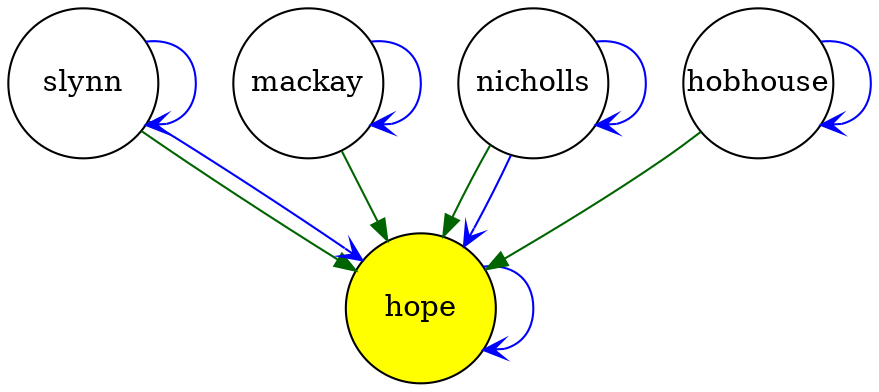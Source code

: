 digraph case45 { 
 K=0.6 
 "slynn" -> { "hope" } [color="darkgreen", arrowhead="normal", penwidth=1, href="#6"]; 
 "slynn" -> { "slynn" } [color="blue", arrowhead="vee", penwidth=1, href="#6"]; 
 "slynn" -> { "hope" } [color="blue", arrowhead="vee", penwidth=1, href="#6"]; 
 "mackay" -> { "hope" } [color="darkgreen", arrowhead="normal", penwidth=1, href="#12"]; 
 "mackay" -> { "mackay" } [color="blue", arrowhead="vee", penwidth=1, href="#12"]; 
 "nicholls" -> { "hope" } [color="darkgreen", arrowhead="normal", penwidth=1, href="#18"]; 
 "nicholls" -> { "nicholls" } [color="blue", arrowhead="vee", penwidth=1, href="#18"]; 
 "nicholls" -> { "hope" } [color="blue", arrowhead="vee", penwidth=1, href="#18"]; 
 "hope" -> { "hope" } [color="blue", arrowhead="vee", penwidth=1, href="#363"]; 
 "hobhouse" -> { "hope" } [color="darkgreen", arrowhead="normal", penwidth=1, href="#371"]; 
 "hobhouse" -> { "hobhouse" } [color="blue", arrowhead="vee", penwidth=1, href="#371"]; 
 "slynn" [shape="circle", fixedsize="true", height=1, width=1, style="filled", fillcolor="white", href="#slynn"]; 
 "mackay" [shape="circle", fixedsize="true", height=1, width=1, style="filled", fillcolor="white", href="#mackay"]; 
 "nicholls" [shape="circle", fixedsize="true", height=1, width=1, style="filled", fillcolor="white", href="#nicholls"]; 
 "hope" [shape="circle", fixedsize="true", height=1, width=1, style="filled", fillcolor="yellow", href="#hope"]; 
 "hobhouse" [shape="circle", fixedsize="true", height=1, width=1, style="filled", fillcolor="white", href="#hobhouse"]; 

}